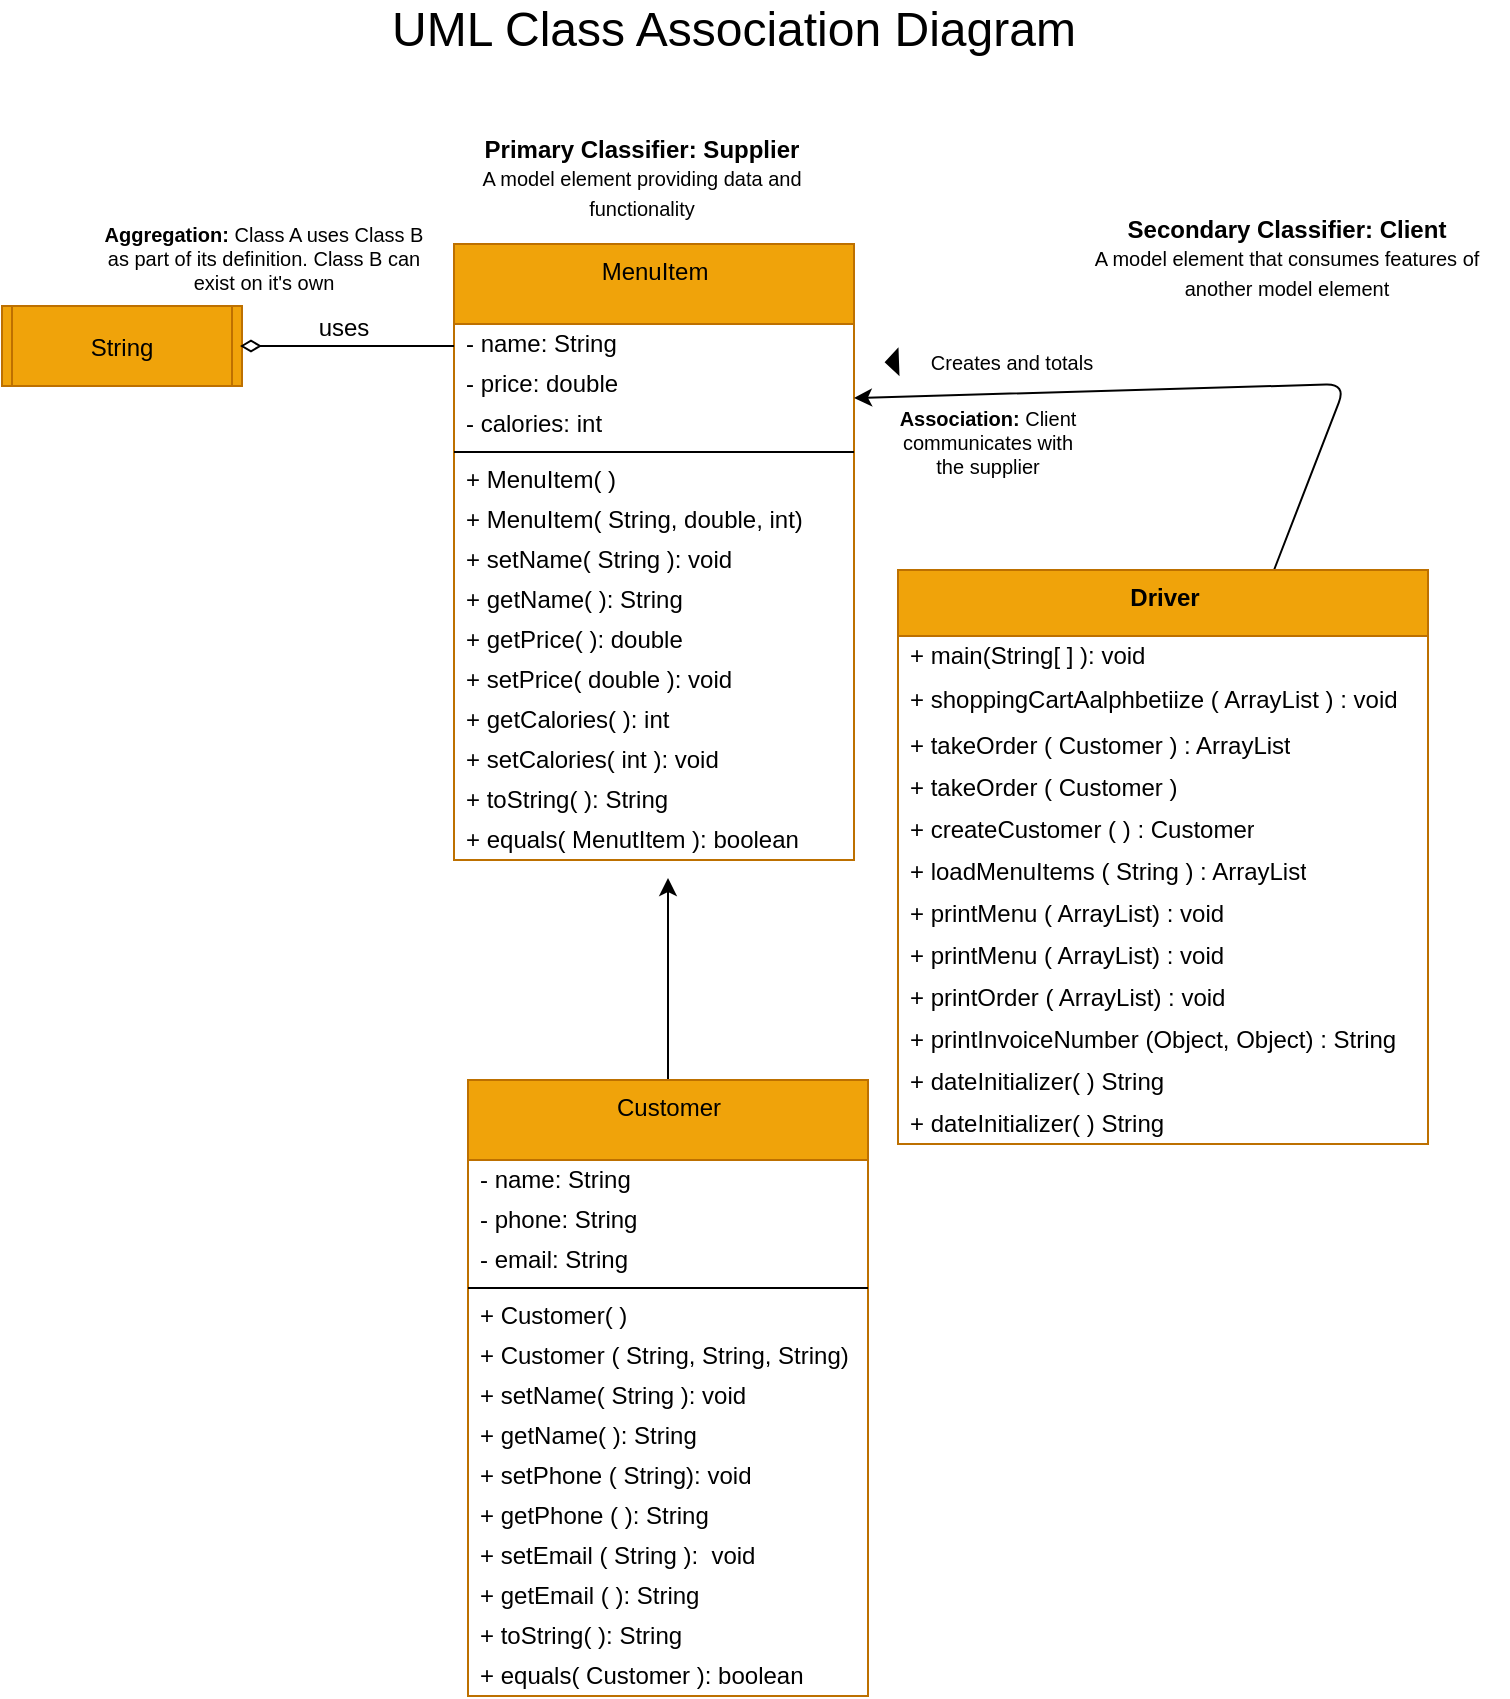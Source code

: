 <mxfile>
    <diagram id="UaGBfOgOZmbS1fEzo6CH" name="Page-1">
        <mxGraphModel dx="1253" dy="1032" grid="0" gridSize="10" guides="1" tooltips="1" connect="1" arrows="1" fold="1" page="1" pageScale="1" pageWidth="850" pageHeight="1100" background="none" math="0" shadow="0">
            <root>
                <mxCell id="0"/>
                <mxCell id="1" parent="0"/>
                <mxCell id="2" value="MenuItem" style="swimlane;fontStyle=0;align=center;verticalAlign=top;childLayout=stackLayout;horizontal=1;startSize=40;horizontalStack=0;resizeParent=1;resizeParentMax=0;resizeLast=0;collapsible=0;marginBottom=0;html=1;fillColor=#f0a30a;fontColor=#000000;strokeColor=#BD7000;" parent="1" vertex="1">
                    <mxGeometry x="270" y="190" width="200" height="308" as="geometry"/>
                </mxCell>
                <mxCell id="4" value="- name: String" style="text;html=1;strokeColor=none;fillColor=none;align=left;verticalAlign=middle;spacingLeft=4;spacingRight=4;overflow=hidden;rotatable=0;points=[[0,0.5],[1,0.5]];portConstraint=eastwest;" parent="2" vertex="1">
                    <mxGeometry y="40" width="200" height="20" as="geometry"/>
                </mxCell>
                <mxCell id="10" value="- price: double" style="text;html=1;strokeColor=none;fillColor=none;align=left;verticalAlign=middle;spacingLeft=4;spacingRight=4;overflow=hidden;rotatable=0;points=[[0,0.5],[1,0.5]];portConstraint=eastwest;" parent="2" vertex="1">
                    <mxGeometry y="60" width="200" height="20" as="geometry"/>
                </mxCell>
                <mxCell id="11" value="- calories: int" style="text;html=1;strokeColor=none;fillColor=none;align=left;verticalAlign=middle;spacingLeft=4;spacingRight=4;overflow=hidden;rotatable=0;points=[[0,0.5],[1,0.5]];portConstraint=eastwest;" parent="2" vertex="1">
                    <mxGeometry y="80" width="200" height="20" as="geometry"/>
                </mxCell>
                <mxCell id="7" value="" style="line;strokeWidth=1;fillColor=none;align=left;verticalAlign=middle;spacingTop=-1;spacingLeft=3;spacingRight=3;rotatable=0;labelPosition=right;points=[];portConstraint=eastwest;" parent="2" vertex="1">
                    <mxGeometry y="100" width="200" height="8" as="geometry"/>
                </mxCell>
                <mxCell id="9" value="+ MenuItem( )" style="text;html=1;strokeColor=none;fillColor=none;align=left;verticalAlign=middle;spacingLeft=4;spacingRight=4;overflow=hidden;rotatable=0;points=[[0,0.5],[1,0.5]];portConstraint=eastwest;" parent="2" vertex="1">
                    <mxGeometry y="108" width="200" height="20" as="geometry"/>
                </mxCell>
                <mxCell id="12" value="+ MenuItem( String, double, int)" style="text;html=1;strokeColor=none;fillColor=none;align=left;verticalAlign=middle;spacingLeft=4;spacingRight=4;overflow=hidden;rotatable=0;points=[[0,0.5],[1,0.5]];portConstraint=eastwest;" parent="2" vertex="1">
                    <mxGeometry y="128" width="200" height="20" as="geometry"/>
                </mxCell>
                <mxCell id="13" value="+ setName( String ): void" style="text;html=1;strokeColor=none;fillColor=none;align=left;verticalAlign=middle;spacingLeft=4;spacingRight=4;overflow=hidden;rotatable=0;points=[[0,0.5],[1,0.5]];portConstraint=eastwest;" parent="2" vertex="1">
                    <mxGeometry y="148" width="200" height="20" as="geometry"/>
                </mxCell>
                <mxCell id="14" value="+ getName( ): String" style="text;html=1;strokeColor=none;fillColor=none;align=left;verticalAlign=middle;spacingLeft=4;spacingRight=4;overflow=hidden;rotatable=0;points=[[0,0.5],[1,0.5]];portConstraint=eastwest;" parent="2" vertex="1">
                    <mxGeometry y="168" width="200" height="20" as="geometry"/>
                </mxCell>
                <mxCell id="15" value="+ getPrice( ): double" style="text;html=1;strokeColor=none;fillColor=none;align=left;verticalAlign=middle;spacingLeft=4;spacingRight=4;overflow=hidden;rotatable=0;points=[[0,0.5],[1,0.5]];portConstraint=eastwest;" parent="2" vertex="1">
                    <mxGeometry y="188" width="200" height="20" as="geometry"/>
                </mxCell>
                <mxCell id="17" value="+ setPrice( double ): void" style="text;html=1;strokeColor=none;fillColor=none;align=left;verticalAlign=middle;spacingLeft=4;spacingRight=4;overflow=hidden;rotatable=0;points=[[0,0.5],[1,0.5]];portConstraint=eastwest;" parent="2" vertex="1">
                    <mxGeometry y="208" width="200" height="20" as="geometry"/>
                </mxCell>
                <mxCell id="16" value="+ getCalories( ): int" style="text;html=1;strokeColor=none;fillColor=none;align=left;verticalAlign=middle;spacingLeft=4;spacingRight=4;overflow=hidden;rotatable=0;points=[[0,0.5],[1,0.5]];portConstraint=eastwest;" parent="2" vertex="1">
                    <mxGeometry y="228" width="200" height="20" as="geometry"/>
                </mxCell>
                <mxCell id="19" value="+ setCalories( int ): void" style="text;html=1;strokeColor=none;fillColor=none;align=left;verticalAlign=middle;spacingLeft=4;spacingRight=4;overflow=hidden;rotatable=0;points=[[0,0.5],[1,0.5]];portConstraint=eastwest;" parent="2" vertex="1">
                    <mxGeometry y="248" width="200" height="20" as="geometry"/>
                </mxCell>
                <mxCell id="20" value="+ toString( ): String" style="text;html=1;strokeColor=none;fillColor=none;align=left;verticalAlign=middle;spacingLeft=4;spacingRight=4;overflow=hidden;rotatable=0;points=[[0,0.5],[1,0.5]];portConstraint=eastwest;" parent="2" vertex="1">
                    <mxGeometry y="268" width="200" height="20" as="geometry"/>
                </mxCell>
                <mxCell id="21" value="+ equals( MenutItem ): boolean" style="text;html=1;strokeColor=none;fillColor=none;align=left;verticalAlign=middle;spacingLeft=4;spacingRight=4;overflow=hidden;rotatable=0;points=[[0,0.5],[1,0.5]];portConstraint=eastwest;" parent="2" vertex="1">
                    <mxGeometry y="288" width="200" height="20" as="geometry"/>
                </mxCell>
                <mxCell id="87" style="edgeStyle=none;html=1;entryX=1;entryY=0.25;entryDx=0;entryDy=0;" edge="1" parent="1" source="22" target="2">
                    <mxGeometry relative="1" as="geometry">
                        <mxPoint x="682.143" y="258.571" as="targetPoint"/>
                        <Array as="points">
                            <mxPoint x="716" y="260"/>
                        </Array>
                    </mxGeometry>
                </mxCell>
                <mxCell id="22" value="&lt;b&gt;Driver&lt;/b&gt;" style="swimlane;fontStyle=0;align=center;verticalAlign=top;childLayout=stackLayout;horizontal=1;startSize=33;horizontalStack=0;resizeParent=1;resizeParentMax=0;resizeLast=0;collapsible=0;marginBottom=0;html=1;fillColor=#f0a30a;fontColor=#000000;strokeColor=#BD7000;" parent="1" vertex="1">
                    <mxGeometry x="492" y="353" width="265" height="287" as="geometry"/>
                </mxCell>
                <mxCell id="29" value="+ main(String[ ] ): void" style="text;html=1;strokeColor=none;fillColor=none;align=left;verticalAlign=middle;spacingLeft=4;spacingRight=4;overflow=hidden;rotatable=0;points=[[0,0.5],[1,0.5]];portConstraint=eastwest;" parent="22" vertex="1">
                    <mxGeometry y="33" width="265" height="20" as="geometry"/>
                </mxCell>
                <mxCell id="86" value="+ shoppingCartAalphbetiize ( ArrayList ) : void" style="text;html=1;strokeColor=none;fillColor=none;align=left;verticalAlign=middle;spacingLeft=4;spacingRight=4;overflow=hidden;rotatable=0;points=[[0,0.5],[1,0.5]];portConstraint=eastwest;" vertex="1" parent="22">
                    <mxGeometry y="53" width="265" height="24" as="geometry"/>
                </mxCell>
                <mxCell id="88" value="+ takeOrder ( Customer ) : ArrayList" style="text;html=1;strokeColor=none;fillColor=none;align=left;verticalAlign=middle;spacingLeft=4;spacingRight=4;overflow=hidden;rotatable=0;points=[[0,0.5],[1,0.5]];portConstraint=eastwest;" vertex="1" parent="22">
                    <mxGeometry y="77" width="265" height="21" as="geometry"/>
                </mxCell>
                <mxCell id="89" value="+ takeOrder ( Customer )&amp;nbsp;" style="text;html=1;strokeColor=none;fillColor=none;align=left;verticalAlign=middle;spacingLeft=4;spacingRight=4;overflow=hidden;rotatable=0;points=[[0,0.5],[1,0.5]];portConstraint=eastwest;" vertex="1" parent="22">
                    <mxGeometry y="98" width="265" height="21" as="geometry"/>
                </mxCell>
                <mxCell id="90" value="+ createCustomer ( ) : Customer" style="text;html=1;strokeColor=none;fillColor=none;align=left;verticalAlign=middle;spacingLeft=4;spacingRight=4;overflow=hidden;rotatable=0;points=[[0,0.5],[1,0.5]];portConstraint=eastwest;" vertex="1" parent="22">
                    <mxGeometry y="119" width="265" height="21" as="geometry"/>
                </mxCell>
                <mxCell id="91" value="+ loadMenuItems ( String ) : ArrayList" style="text;html=1;strokeColor=none;fillColor=none;align=left;verticalAlign=middle;spacingLeft=4;spacingRight=4;overflow=hidden;rotatable=0;points=[[0,0.5],[1,0.5]];portConstraint=eastwest;" vertex="1" parent="22">
                    <mxGeometry y="140" width="265" height="21" as="geometry"/>
                </mxCell>
                <mxCell id="92" value="+ printMenu ( ArrayList) : void" style="text;html=1;strokeColor=none;fillColor=none;align=left;verticalAlign=middle;spacingLeft=4;spacingRight=4;overflow=hidden;rotatable=0;points=[[0,0.5],[1,0.5]];portConstraint=eastwest;" vertex="1" parent="22">
                    <mxGeometry y="161" width="265" height="21" as="geometry"/>
                </mxCell>
                <mxCell id="93" value="+ printMenu ( ArrayList) : void" style="text;html=1;strokeColor=none;fillColor=none;align=left;verticalAlign=middle;spacingLeft=4;spacingRight=4;overflow=hidden;rotatable=0;points=[[0,0.5],[1,0.5]];portConstraint=eastwest;" vertex="1" parent="22">
                    <mxGeometry y="182" width="265" height="21" as="geometry"/>
                </mxCell>
                <mxCell id="94" value="+ printOrder ( ArrayList) : void" style="text;html=1;strokeColor=none;fillColor=none;align=left;verticalAlign=middle;spacingLeft=4;spacingRight=4;overflow=hidden;rotatable=0;points=[[0,0.5],[1,0.5]];portConstraint=eastwest;" vertex="1" parent="22">
                    <mxGeometry y="203" width="265" height="21" as="geometry"/>
                </mxCell>
                <mxCell id="96" value="+ printInvoiceNumber (Object, Object) : String" style="text;html=1;strokeColor=none;fillColor=none;align=left;verticalAlign=middle;spacingLeft=4;spacingRight=4;overflow=hidden;rotatable=0;points=[[0,0.5],[1,0.5]];portConstraint=eastwest;" vertex="1" parent="22">
                    <mxGeometry y="224" width="265" height="21" as="geometry"/>
                </mxCell>
                <mxCell id="97" value="+ dateInitializer( ) String" style="text;html=1;strokeColor=none;fillColor=none;align=left;verticalAlign=middle;spacingLeft=4;spacingRight=4;overflow=hidden;rotatable=0;points=[[0,0.5],[1,0.5]];portConstraint=eastwest;" vertex="1" parent="22">
                    <mxGeometry y="245" width="265" height="21" as="geometry"/>
                </mxCell>
                <mxCell id="98" value="+ dateInitializer( ) String" style="text;html=1;strokeColor=none;fillColor=none;align=left;verticalAlign=middle;spacingLeft=4;spacingRight=4;overflow=hidden;rotatable=0;points=[[0,0.5],[1,0.5]];portConstraint=eastwest;" vertex="1" parent="22">
                    <mxGeometry y="266" width="265" height="21" as="geometry"/>
                </mxCell>
                <mxCell id="33" value="" style="triangle;aspect=fixed;fillColor=strokeColor;rotation=-182;" parent="1" vertex="1">
                    <mxGeometry x="486" y="243" width="6" height="12" as="geometry"/>
                </mxCell>
                <mxCell id="35" value="&lt;b&gt;Secondary Classifier: Client&lt;/b&gt;&lt;br&gt;&lt;font style=&quot;font-size: 10px;&quot;&gt;A model element that consumes features of another model element&lt;/font&gt;" style="text;strokeColor=none;align=center;fillColor=none;html=1;verticalAlign=middle;whiteSpace=wrap;rounded=0;" parent="1" vertex="1">
                    <mxGeometry x="576" y="182" width="221" height="30" as="geometry"/>
                </mxCell>
                <mxCell id="36" value="&lt;b&gt;Primary Classifier: Supplier&lt;/b&gt;&lt;br&gt;&lt;font style=&quot;font-size: 10px;&quot;&gt;A model element providing data and functionality&lt;/font&gt;" style="text;strokeColor=none;align=center;fillColor=none;html=1;verticalAlign=middle;whiteSpace=wrap;rounded=0;" parent="1" vertex="1">
                    <mxGeometry x="280" y="142" width="168" height="30" as="geometry"/>
                </mxCell>
                <mxCell id="37" value="Creates and totals" style="text;strokeColor=none;align=center;fillColor=none;html=1;verticalAlign=middle;whiteSpace=wrap;rounded=0;fontSize=10;" parent="1" vertex="1">
                    <mxGeometry x="501" y="234" width="96" height="30" as="geometry"/>
                </mxCell>
                <mxCell id="38" value="&lt;font style=&quot;font-size: 24px;&quot;&gt;UML Class Association Diagram&lt;/font&gt;" style="text;strokeColor=none;align=center;fillColor=none;html=1;verticalAlign=middle;whiteSpace=wrap;rounded=0;fontSize=10;" parent="1" vertex="1">
                    <mxGeometry x="231" y="68" width="358" height="30" as="geometry"/>
                </mxCell>
                <mxCell id="39" value="String" style="shape=process2;fixedSize=1;size=5;fontStyle=0;fontSize=12;fillColor=#f0a30a;fontColor=#000000;strokeColor=#BD7000;" parent="1" vertex="1">
                    <mxGeometry x="44" y="221" width="120" height="40" as="geometry"/>
                </mxCell>
                <mxCell id="40" value="" style="endArrow=none;startArrow=diamondThin;endFill=0;startFill=0;html=1;verticalAlign=bottom;labelBackgroundColor=none;strokeWidth=1;startSize=8;endSize=8;fontSize=12;exitX=1;exitY=0.5;exitDx=0;exitDy=0;entryX=0.005;entryY=0.078;entryDx=0;entryDy=0;entryPerimeter=0;" parent="1" edge="1">
                    <mxGeometry width="160" relative="1" as="geometry">
                        <mxPoint x="163" y="241" as="sourcePoint"/>
                        <mxPoint x="270.0" y="241.024" as="targetPoint"/>
                    </mxGeometry>
                </mxCell>
                <mxCell id="41" value="uses" style="text;strokeColor=none;align=center;fillColor=none;html=1;verticalAlign=middle;whiteSpace=wrap;rounded=0;fontSize=12;" parent="1" vertex="1">
                    <mxGeometry x="185" y="217" width="60" height="30" as="geometry"/>
                </mxCell>
                <mxCell id="42" value="&lt;b&gt;Association:&lt;/b&gt; Client communicates with the supplier" style="text;strokeColor=none;align=center;fillColor=none;html=1;verticalAlign=middle;whiteSpace=wrap;rounded=0;fontSize=10;" parent="1" vertex="1">
                    <mxGeometry x="486" y="274" width="102" height="30" as="geometry"/>
                </mxCell>
                <mxCell id="43" value="&lt;b&gt;Aggregation:&lt;/b&gt; Class A uses Class B as part of its definition. Class B can exist on it's own" style="text;strokeColor=none;align=center;fillColor=none;html=1;verticalAlign=middle;whiteSpace=wrap;rounded=0;fontSize=10;" parent="1" vertex="1">
                    <mxGeometry x="91" y="182" width="168" height="30" as="geometry"/>
                </mxCell>
                <mxCell id="84" style="edgeStyle=none;html=1;" parent="1" source="69" edge="1">
                    <mxGeometry relative="1" as="geometry">
                        <mxPoint x="377" y="507" as="targetPoint"/>
                    </mxGeometry>
                </mxCell>
                <mxCell id="69" value="Customer" style="swimlane;fontStyle=0;align=center;verticalAlign=top;childLayout=stackLayout;horizontal=1;startSize=40;horizontalStack=0;resizeParent=1;resizeParentMax=0;resizeLast=0;collapsible=0;marginBottom=0;html=1;fillColor=#f0a30a;fontColor=#000000;strokeColor=#BD7000;" parent="1" vertex="1">
                    <mxGeometry x="277" y="608" width="200" height="308" as="geometry"/>
                </mxCell>
                <mxCell id="70" value="- name: String" style="text;html=1;strokeColor=none;fillColor=none;align=left;verticalAlign=middle;spacingLeft=4;spacingRight=4;overflow=hidden;rotatable=0;points=[[0,0.5],[1,0.5]];portConstraint=eastwest;" parent="69" vertex="1">
                    <mxGeometry y="40" width="200" height="20" as="geometry"/>
                </mxCell>
                <mxCell id="71" value="- phone: String" style="text;html=1;strokeColor=none;fillColor=none;align=left;verticalAlign=middle;spacingLeft=4;spacingRight=4;overflow=hidden;rotatable=0;points=[[0,0.5],[1,0.5]];portConstraint=eastwest;" parent="69" vertex="1">
                    <mxGeometry y="60" width="200" height="20" as="geometry"/>
                </mxCell>
                <mxCell id="72" value="- email: String" style="text;html=1;strokeColor=none;fillColor=none;align=left;verticalAlign=middle;spacingLeft=4;spacingRight=4;overflow=hidden;rotatable=0;points=[[0,0.5],[1,0.5]];portConstraint=eastwest;" parent="69" vertex="1">
                    <mxGeometry y="80" width="200" height="20" as="geometry"/>
                </mxCell>
                <mxCell id="73" value="" style="line;strokeWidth=1;fillColor=none;align=left;verticalAlign=middle;spacingTop=-1;spacingLeft=3;spacingRight=3;rotatable=0;labelPosition=right;points=[];portConstraint=eastwest;" parent="69" vertex="1">
                    <mxGeometry y="100" width="200" height="8" as="geometry"/>
                </mxCell>
                <mxCell id="74" value="+ Customer( )" style="text;html=1;strokeColor=none;fillColor=none;align=left;verticalAlign=middle;spacingLeft=4;spacingRight=4;overflow=hidden;rotatable=0;points=[[0,0.5],[1,0.5]];portConstraint=eastwest;" parent="69" vertex="1">
                    <mxGeometry y="108" width="200" height="20" as="geometry"/>
                </mxCell>
                <mxCell id="75" value="+ Customer ( String, String, String)" style="text;html=1;strokeColor=none;fillColor=none;align=left;verticalAlign=middle;spacingLeft=4;spacingRight=4;overflow=hidden;rotatable=0;points=[[0,0.5],[1,0.5]];portConstraint=eastwest;" parent="69" vertex="1">
                    <mxGeometry y="128" width="200" height="20" as="geometry"/>
                </mxCell>
                <mxCell id="76" value="+ setName( String ): void" style="text;html=1;strokeColor=none;fillColor=none;align=left;verticalAlign=middle;spacingLeft=4;spacingRight=4;overflow=hidden;rotatable=0;points=[[0,0.5],[1,0.5]];portConstraint=eastwest;" parent="69" vertex="1">
                    <mxGeometry y="148" width="200" height="20" as="geometry"/>
                </mxCell>
                <mxCell id="77" value="+ getName( ): String" style="text;html=1;strokeColor=none;fillColor=none;align=left;verticalAlign=middle;spacingLeft=4;spacingRight=4;overflow=hidden;rotatable=0;points=[[0,0.5],[1,0.5]];portConstraint=eastwest;" parent="69" vertex="1">
                    <mxGeometry y="168" width="200" height="20" as="geometry"/>
                </mxCell>
                <mxCell id="78" value="+ setPhone ( String): void" style="text;html=1;strokeColor=none;fillColor=none;align=left;verticalAlign=middle;spacingLeft=4;spacingRight=4;overflow=hidden;rotatable=0;points=[[0,0.5],[1,0.5]];portConstraint=eastwest;" parent="69" vertex="1">
                    <mxGeometry y="188" width="200" height="20" as="geometry"/>
                </mxCell>
                <mxCell id="79" value="+ getPhone ( ): String" style="text;html=1;strokeColor=none;fillColor=none;align=left;verticalAlign=middle;spacingLeft=4;spacingRight=4;overflow=hidden;rotatable=0;points=[[0,0.5],[1,0.5]];portConstraint=eastwest;" parent="69" vertex="1">
                    <mxGeometry y="208" width="200" height="20" as="geometry"/>
                </mxCell>
                <mxCell id="80" value="+ setEmail ( String ):&amp;nbsp; void" style="text;html=1;strokeColor=none;fillColor=none;align=left;verticalAlign=middle;spacingLeft=4;spacingRight=4;overflow=hidden;rotatable=0;points=[[0,0.5],[1,0.5]];portConstraint=eastwest;" parent="69" vertex="1">
                    <mxGeometry y="228" width="200" height="20" as="geometry"/>
                </mxCell>
                <mxCell id="81" value="+ getEmail ( ): String" style="text;html=1;strokeColor=none;fillColor=none;align=left;verticalAlign=middle;spacingLeft=4;spacingRight=4;overflow=hidden;rotatable=0;points=[[0,0.5],[1,0.5]];portConstraint=eastwest;" parent="69" vertex="1">
                    <mxGeometry y="248" width="200" height="20" as="geometry"/>
                </mxCell>
                <mxCell id="82" value="+ toString( ): String" style="text;html=1;strokeColor=none;fillColor=none;align=left;verticalAlign=middle;spacingLeft=4;spacingRight=4;overflow=hidden;rotatable=0;points=[[0,0.5],[1,0.5]];portConstraint=eastwest;" parent="69" vertex="1">
                    <mxGeometry y="268" width="200" height="20" as="geometry"/>
                </mxCell>
                <mxCell id="83" value="+ equals( Customer ): boolean" style="text;html=1;strokeColor=none;fillColor=none;align=left;verticalAlign=middle;spacingLeft=4;spacingRight=4;overflow=hidden;rotatable=0;points=[[0,0.5],[1,0.5]];portConstraint=eastwest;" parent="69" vertex="1">
                    <mxGeometry y="288" width="200" height="20" as="geometry"/>
                </mxCell>
            </root>
        </mxGraphModel>
    </diagram>
</mxfile>